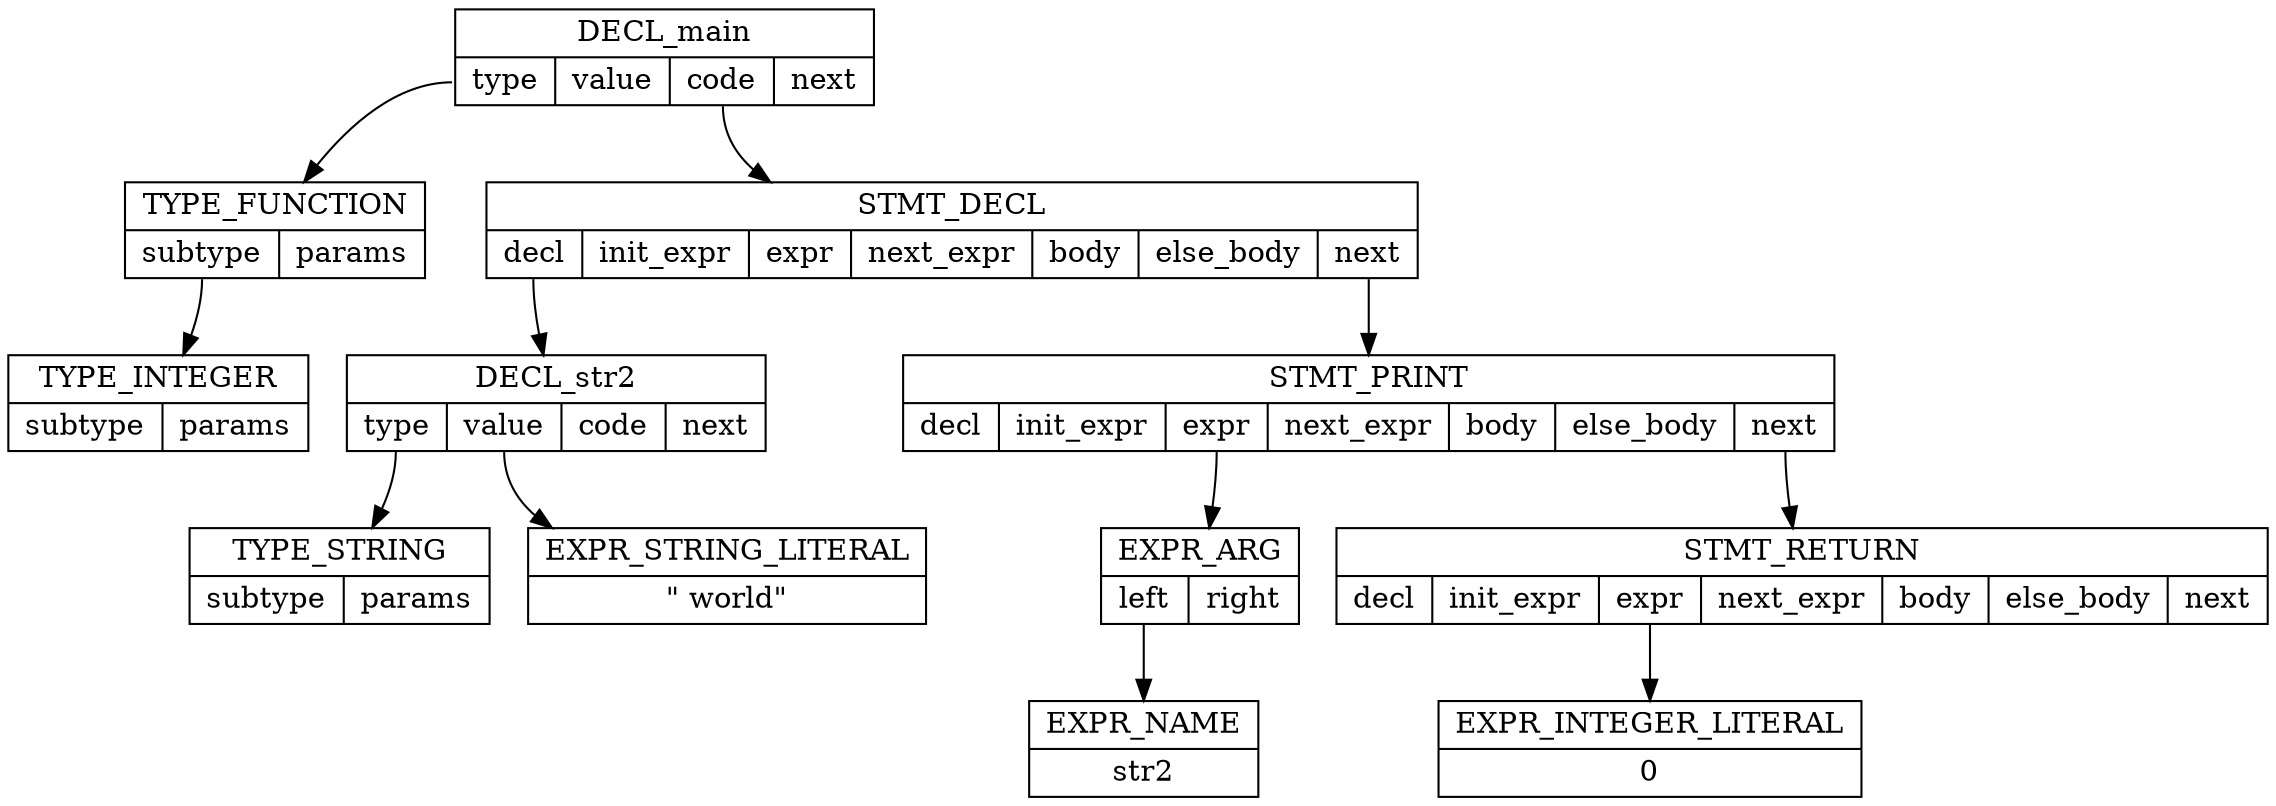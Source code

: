 digraph AST {

node [shape=record]

DECL_0 [label="{DECL_main | { <type> type | <value> value | <code> code | <next> next }}"];

TYPE_1 [label="{TYPE_FUNCTION| { <subtype> subtype | <params> params}}"];

SUBTYPE_1 [label="{TYPE_INTEGER | { <subtype> subtype | <params> params }}"];

TYPE_1:subtype -> SUBTYPE_1;

DECL_0:type -> TYPE_1;

STMT_2 [label="{STMT_DECL | { <decl> decl | <init_expr> init_expr | <expr> expr | <next_expr> next_expr | <body> body | <else_body> else_body | <next> next }}"];

DECL_3 [label="{DECL_str2 | { <type> type | <value> value | <code> code | <next> next }}"];

TYPE_4 [label="{TYPE_STRING| { <subtype> subtype | <params> params}}"];

DECL_3:type -> TYPE_4;

EXPR_4 [label="{EXPR_STRING_LITERAL | { \" world\" }}"];

DECL_3:value -> EXPR_4;

STMT_2:decl -> DECL_3;

STMT_5 [label="{STMT_PRINT | { <decl> decl | <init_expr> init_expr | <expr> expr | <next_expr> next_expr | <body> body | <else_body> else_body | <next> next }}"];

EXPR_6 [label="{EXPR_ARG | { <left> left | <right> right }}"];

EXPR_7 [label="{EXPR_NAME | { str2 }}"];

EXPR_6:left -> EXPR_7;

STMT_5:expr -> EXPR_6;

STMT_8 [label="{STMT_RETURN | { <decl> decl | <init_expr> init_expr | <expr> expr | <next_expr> next_expr | <body> body | <else_body> else_body | <next> next }}"];

EXPR_9 [label="{EXPR_INTEGER_LITERAL | { 0 }}"];

STMT_8:expr -> EXPR_9;

STMT_5:next -> STMT_8;

STMT_2:next -> STMT_5;

DECL_0:code -> STMT_2;

}

